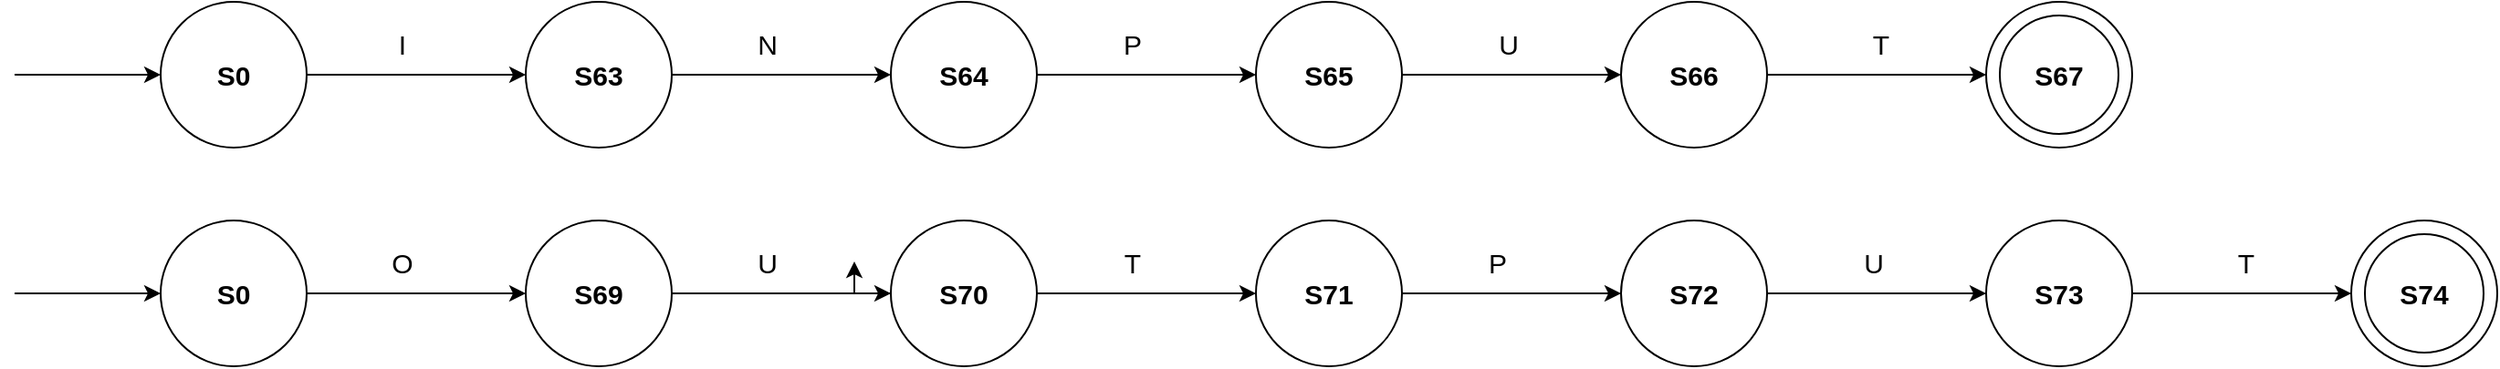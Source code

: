 <mxfile version="23.1.1" type="github">
  <diagram name="Page-1" id="Cdu4vGXCdzg4rgVNtFUz">
    <mxGraphModel dx="2532" dy="955" grid="1" gridSize="10" guides="1" tooltips="1" connect="1" arrows="1" fold="1" page="1" pageScale="1" pageWidth="850" pageHeight="1100" math="0" shadow="0">
      <root>
        <mxCell id="0" />
        <mxCell id="1" parent="0" />
        <mxCell id="pc25XRSb5LT2gWaU4bw4-1" value="" style="ellipse;whiteSpace=wrap;html=1;aspect=fixed;" vertex="1" parent="1">
          <mxGeometry x="200" y="40" width="80" height="80" as="geometry" />
        </mxCell>
        <mxCell id="pc25XRSb5LT2gWaU4bw4-2" value="" style="ellipse;whiteSpace=wrap;html=1;aspect=fixed;" vertex="1" parent="1">
          <mxGeometry y="40" width="80" height="80" as="geometry" />
        </mxCell>
        <mxCell id="pc25XRSb5LT2gWaU4bw4-3" value="" style="endArrow=classic;html=1;rounded=0;entryX=0;entryY=0.5;entryDx=0;entryDy=0;exitX=1;exitY=0.5;exitDx=0;exitDy=0;" edge="1" parent="1" source="pc25XRSb5LT2gWaU4bw4-13">
          <mxGeometry width="50" height="50" relative="1" as="geometry">
            <mxPoint x="-80" y="80" as="sourcePoint" />
            <mxPoint y="80" as="targetPoint" />
          </mxGeometry>
        </mxCell>
        <mxCell id="pc25XRSb5LT2gWaU4bw4-4" value="" style="endArrow=classic;html=1;rounded=0;entryX=0;entryY=0.5;entryDx=0;entryDy=0;exitX=1;exitY=0.5;exitDx=0;exitDy=0;" edge="1" parent="1" source="pc25XRSb5LT2gWaU4bw4-2" target="pc25XRSb5LT2gWaU4bw4-1">
          <mxGeometry width="50" height="50" relative="1" as="geometry">
            <mxPoint x="90" y="110" as="sourcePoint" />
            <mxPoint x="210" y="110" as="targetPoint" />
          </mxGeometry>
        </mxCell>
        <mxCell id="pc25XRSb5LT2gWaU4bw4-5" value="&lt;b style=&quot;font-size: 15px;&quot;&gt;S65&lt;/b&gt;" style="text;html=1;strokeColor=none;fillColor=none;align=center;verticalAlign=middle;whiteSpace=wrap;rounded=0;fontSize=15;" vertex="1" parent="1">
          <mxGeometry x="10" y="65" width="60" height="30" as="geometry" />
        </mxCell>
        <mxCell id="pc25XRSb5LT2gWaU4bw4-6" value="&lt;b&gt;&lt;font style=&quot;font-size: 15px;&quot;&gt;S66&lt;/font&gt;&lt;/b&gt;" style="text;html=1;strokeColor=none;fillColor=none;align=center;verticalAlign=middle;whiteSpace=wrap;rounded=0;" vertex="1" parent="1">
          <mxGeometry x="210" y="65" width="60" height="30" as="geometry" />
        </mxCell>
        <mxCell id="pc25XRSb5LT2gWaU4bw4-7" value="U" style="text;html=1;strokeColor=none;fillColor=none;align=center;verticalAlign=middle;whiteSpace=wrap;rounded=0;fontSize=15;" vertex="1" parent="1">
          <mxGeometry x="86" y="47.5" width="105" height="30" as="geometry" />
        </mxCell>
        <mxCell id="pc25XRSb5LT2gWaU4bw4-8" value="" style="ellipse;whiteSpace=wrap;html=1;aspect=fixed;" vertex="1" parent="1">
          <mxGeometry x="400" y="40" width="80" height="80" as="geometry" />
        </mxCell>
        <mxCell id="pc25XRSb5LT2gWaU4bw4-9" value="" style="ellipse;whiteSpace=wrap;html=1;aspect=fixed;" vertex="1" parent="1">
          <mxGeometry x="407.5" y="47.5" width="65" height="65" as="geometry" />
        </mxCell>
        <mxCell id="pc25XRSb5LT2gWaU4bw4-10" value="" style="endArrow=classic;html=1;rounded=0;entryX=0;entryY=0.5;entryDx=0;entryDy=0;exitX=1;exitY=0.5;exitDx=0;exitDy=0;" edge="1" parent="1" target="pc25XRSb5LT2gWaU4bw4-8">
          <mxGeometry width="50" height="50" relative="1" as="geometry">
            <mxPoint x="280" y="80" as="sourcePoint" />
            <mxPoint x="410" y="110" as="targetPoint" />
          </mxGeometry>
        </mxCell>
        <mxCell id="pc25XRSb5LT2gWaU4bw4-11" value="&lt;b&gt;&lt;font style=&quot;font-size: 15px;&quot;&gt;S67&lt;/font&gt;&lt;/b&gt;" style="text;html=1;strokeColor=none;fillColor=none;align=center;verticalAlign=middle;whiteSpace=wrap;rounded=0;" vertex="1" parent="1">
          <mxGeometry x="410" y="65" width="60" height="30" as="geometry" />
        </mxCell>
        <mxCell id="pc25XRSb5LT2gWaU4bw4-12" value="T" style="text;html=1;strokeColor=none;fillColor=none;align=center;verticalAlign=middle;whiteSpace=wrap;rounded=0;fontSize=15;" vertex="1" parent="1">
          <mxGeometry x="290" y="47.5" width="105" height="30" as="geometry" />
        </mxCell>
        <mxCell id="pc25XRSb5LT2gWaU4bw4-13" value="" style="ellipse;whiteSpace=wrap;html=1;aspect=fixed;" vertex="1" parent="1">
          <mxGeometry x="-200" y="40" width="80" height="80" as="geometry" />
        </mxCell>
        <mxCell id="pc25XRSb5LT2gWaU4bw4-14" value="" style="endArrow=classic;html=1;rounded=0;entryX=0;entryY=0.5;entryDx=0;entryDy=0;" edge="1" parent="1">
          <mxGeometry width="50" height="50" relative="1" as="geometry">
            <mxPoint x="-320" y="80" as="sourcePoint" />
            <mxPoint x="-200" y="80" as="targetPoint" />
          </mxGeometry>
        </mxCell>
        <mxCell id="pc25XRSb5LT2gWaU4bw4-15" value="&lt;b style=&quot;font-size: 15px;&quot;&gt;S64&lt;/b&gt;" style="text;html=1;strokeColor=none;fillColor=none;align=center;verticalAlign=middle;whiteSpace=wrap;rounded=0;fontSize=15;" vertex="1" parent="1">
          <mxGeometry x="-190" y="65" width="60" height="30" as="geometry" />
        </mxCell>
        <mxCell id="pc25XRSb5LT2gWaU4bw4-16" value="P" style="text;html=1;strokeColor=none;fillColor=none;align=center;verticalAlign=middle;whiteSpace=wrap;rounded=0;fontSize=15;" vertex="1" parent="1">
          <mxGeometry x="-120" y="47.5" width="105" height="30" as="geometry" />
        </mxCell>
        <mxCell id="pc25XRSb5LT2gWaU4bw4-29" value="" style="ellipse;whiteSpace=wrap;html=1;aspect=fixed;" vertex="1" parent="1">
          <mxGeometry x="-400" y="40" width="80" height="80" as="geometry" />
        </mxCell>
        <mxCell id="pc25XRSb5LT2gWaU4bw4-31" value="&lt;b style=&quot;font-size: 15px;&quot;&gt;S63&lt;/b&gt;" style="text;html=1;strokeColor=none;fillColor=none;align=center;verticalAlign=middle;whiteSpace=wrap;rounded=0;fontSize=15;" vertex="1" parent="1">
          <mxGeometry x="-390" y="65" width="60" height="30" as="geometry" />
        </mxCell>
        <mxCell id="pc25XRSb5LT2gWaU4bw4-32" value="N" style="text;html=1;strokeColor=none;fillColor=none;align=center;verticalAlign=middle;whiteSpace=wrap;rounded=0;fontSize=15;" vertex="1" parent="1">
          <mxGeometry x="-320" y="47.5" width="105" height="30" as="geometry" />
        </mxCell>
        <mxCell id="pc25XRSb5LT2gWaU4bw4-66" value="" style="endArrow=classic;html=1;rounded=0;entryX=0;entryY=0.5;entryDx=0;entryDy=0;" edge="1" parent="1">
          <mxGeometry width="50" height="50" relative="1" as="geometry">
            <mxPoint x="-520" y="80" as="sourcePoint" />
            <mxPoint x="-400" y="80" as="targetPoint" />
          </mxGeometry>
        </mxCell>
        <mxCell id="pc25XRSb5LT2gWaU4bw4-67" value="" style="ellipse;whiteSpace=wrap;html=1;aspect=fixed;" vertex="1" parent="1">
          <mxGeometry x="-600" y="40" width="80" height="80" as="geometry" />
        </mxCell>
        <mxCell id="pc25XRSb5LT2gWaU4bw4-68" value="" style="endArrow=classic;html=1;rounded=0;entryX=0;entryY=0.5;entryDx=0;entryDy=0;" edge="1" parent="1">
          <mxGeometry width="50" height="50" relative="1" as="geometry">
            <mxPoint x="-680" y="80" as="sourcePoint" />
            <mxPoint x="-600" y="80" as="targetPoint" />
          </mxGeometry>
        </mxCell>
        <mxCell id="pc25XRSb5LT2gWaU4bw4-69" value="&lt;b style=&quot;font-size: 15px;&quot;&gt;S0&lt;/b&gt;" style="text;html=1;strokeColor=none;fillColor=none;align=center;verticalAlign=middle;whiteSpace=wrap;rounded=0;fontSize=15;" vertex="1" parent="1">
          <mxGeometry x="-590" y="65" width="60" height="30" as="geometry" />
        </mxCell>
        <mxCell id="pc25XRSb5LT2gWaU4bw4-70" value="I" style="text;html=1;strokeColor=none;fillColor=none;align=center;verticalAlign=middle;whiteSpace=wrap;rounded=0;fontSize=15;" vertex="1" parent="1">
          <mxGeometry x="-520" y="47.5" width="105" height="30" as="geometry" />
        </mxCell>
        <mxCell id="pc25XRSb5LT2gWaU4bw4-71" value="" style="ellipse;whiteSpace=wrap;html=1;aspect=fixed;" vertex="1" parent="1">
          <mxGeometry x="400" y="160" width="80" height="80" as="geometry" />
        </mxCell>
        <mxCell id="pc25XRSb5LT2gWaU4bw4-72" value="" style="ellipse;whiteSpace=wrap;html=1;aspect=fixed;" vertex="1" parent="1">
          <mxGeometry x="200" y="160" width="80" height="80" as="geometry" />
        </mxCell>
        <mxCell id="pc25XRSb5LT2gWaU4bw4-73" value="" style="endArrow=classic;html=1;rounded=0;entryX=0;entryY=0.5;entryDx=0;entryDy=0;exitX=1;exitY=0.5;exitDx=0;exitDy=0;" edge="1" parent="1" source="pc25XRSb5LT2gWaU4bw4-83">
          <mxGeometry width="50" height="50" relative="1" as="geometry">
            <mxPoint x="120" y="200" as="sourcePoint" />
            <mxPoint x="200" y="200" as="targetPoint" />
          </mxGeometry>
        </mxCell>
        <mxCell id="pc25XRSb5LT2gWaU4bw4-74" value="" style="endArrow=classic;html=1;rounded=0;entryX=0;entryY=0.5;entryDx=0;entryDy=0;exitX=1;exitY=0.5;exitDx=0;exitDy=0;" edge="1" parent="1" source="pc25XRSb5LT2gWaU4bw4-72" target="pc25XRSb5LT2gWaU4bw4-71">
          <mxGeometry width="50" height="50" relative="1" as="geometry">
            <mxPoint x="290" y="230" as="sourcePoint" />
            <mxPoint x="410" y="230" as="targetPoint" />
          </mxGeometry>
        </mxCell>
        <mxCell id="pc25XRSb5LT2gWaU4bw4-75" value="&lt;b style=&quot;font-size: 15px;&quot;&gt;S72&lt;/b&gt;" style="text;html=1;strokeColor=none;fillColor=none;align=center;verticalAlign=middle;whiteSpace=wrap;rounded=0;fontSize=15;" vertex="1" parent="1">
          <mxGeometry x="210" y="185" width="60" height="30" as="geometry" />
        </mxCell>
        <mxCell id="pc25XRSb5LT2gWaU4bw4-76" value="&lt;b&gt;&lt;font style=&quot;font-size: 15px;&quot;&gt;S73&lt;/font&gt;&lt;/b&gt;" style="text;html=1;strokeColor=none;fillColor=none;align=center;verticalAlign=middle;whiteSpace=wrap;rounded=0;" vertex="1" parent="1">
          <mxGeometry x="410" y="185" width="60" height="30" as="geometry" />
        </mxCell>
        <mxCell id="pc25XRSb5LT2gWaU4bw4-77" value="U" style="text;html=1;strokeColor=none;fillColor=none;align=center;verticalAlign=middle;whiteSpace=wrap;rounded=0;fontSize=15;" vertex="1" parent="1">
          <mxGeometry x="286" y="167.5" width="105" height="30" as="geometry" />
        </mxCell>
        <mxCell id="pc25XRSb5LT2gWaU4bw4-78" value="" style="ellipse;whiteSpace=wrap;html=1;aspect=fixed;" vertex="1" parent="1">
          <mxGeometry x="600" y="160" width="80" height="80" as="geometry" />
        </mxCell>
        <mxCell id="pc25XRSb5LT2gWaU4bw4-79" value="" style="ellipse;whiteSpace=wrap;html=1;aspect=fixed;" vertex="1" parent="1">
          <mxGeometry x="607.5" y="167.5" width="65" height="65" as="geometry" />
        </mxCell>
        <mxCell id="pc25XRSb5LT2gWaU4bw4-80" value="" style="endArrow=classic;html=1;rounded=0;entryX=0;entryY=0.5;entryDx=0;entryDy=0;exitX=1;exitY=0.5;exitDx=0;exitDy=0;" edge="1" parent="1" target="pc25XRSb5LT2gWaU4bw4-78">
          <mxGeometry width="50" height="50" relative="1" as="geometry">
            <mxPoint x="480" y="200" as="sourcePoint" />
            <mxPoint x="610" y="230" as="targetPoint" />
          </mxGeometry>
        </mxCell>
        <mxCell id="pc25XRSb5LT2gWaU4bw4-81" value="&lt;b&gt;&lt;font style=&quot;font-size: 15px;&quot;&gt;S74&lt;/font&gt;&lt;/b&gt;" style="text;html=1;strokeColor=none;fillColor=none;align=center;verticalAlign=middle;whiteSpace=wrap;rounded=0;" vertex="1" parent="1">
          <mxGeometry x="610" y="185" width="60" height="30" as="geometry" />
        </mxCell>
        <mxCell id="pc25XRSb5LT2gWaU4bw4-82" value="T" style="text;html=1;strokeColor=none;fillColor=none;align=center;verticalAlign=middle;whiteSpace=wrap;rounded=0;fontSize=15;" vertex="1" parent="1">
          <mxGeometry x="490" y="167.5" width="105" height="30" as="geometry" />
        </mxCell>
        <mxCell id="pc25XRSb5LT2gWaU4bw4-83" value="" style="ellipse;whiteSpace=wrap;html=1;aspect=fixed;" vertex="1" parent="1">
          <mxGeometry y="160" width="80" height="80" as="geometry" />
        </mxCell>
        <mxCell id="pc25XRSb5LT2gWaU4bw4-84" value="" style="endArrow=classic;html=1;rounded=0;entryX=0;entryY=0.5;entryDx=0;entryDy=0;" edge="1" parent="1">
          <mxGeometry width="50" height="50" relative="1" as="geometry">
            <mxPoint x="-120" y="200" as="sourcePoint" />
            <mxPoint y="200" as="targetPoint" />
          </mxGeometry>
        </mxCell>
        <mxCell id="pc25XRSb5LT2gWaU4bw4-85" value="&lt;b style=&quot;font-size: 15px;&quot;&gt;S71&lt;/b&gt;" style="text;html=1;strokeColor=none;fillColor=none;align=center;verticalAlign=middle;whiteSpace=wrap;rounded=0;fontSize=15;" vertex="1" parent="1">
          <mxGeometry x="10" y="185" width="60" height="30" as="geometry" />
        </mxCell>
        <mxCell id="pc25XRSb5LT2gWaU4bw4-86" value="P" style="text;html=1;strokeColor=none;fillColor=none;align=center;verticalAlign=middle;whiteSpace=wrap;rounded=0;fontSize=15;" vertex="1" parent="1">
          <mxGeometry x="80" y="167.5" width="105" height="30" as="geometry" />
        </mxCell>
        <mxCell id="pc25XRSb5LT2gWaU4bw4-100" value="" style="edgeStyle=orthogonalEdgeStyle;rounded=0;orthogonalLoop=1;jettySize=auto;html=1;" edge="1" parent="1" source="pc25XRSb5LT2gWaU4bw4-87" target="pc25XRSb5LT2gWaU4bw4-94">
          <mxGeometry relative="1" as="geometry" />
        </mxCell>
        <mxCell id="pc25XRSb5LT2gWaU4bw4-87" value="" style="ellipse;whiteSpace=wrap;html=1;aspect=fixed;" vertex="1" parent="1">
          <mxGeometry x="-200" y="160" width="80" height="80" as="geometry" />
        </mxCell>
        <mxCell id="pc25XRSb5LT2gWaU4bw4-88" value="&lt;b style=&quot;font-size: 15px;&quot;&gt;S70&lt;/b&gt;" style="text;html=1;strokeColor=none;fillColor=none;align=center;verticalAlign=middle;whiteSpace=wrap;rounded=0;fontSize=15;" vertex="1" parent="1">
          <mxGeometry x="-190" y="185" width="60" height="30" as="geometry" />
        </mxCell>
        <mxCell id="pc25XRSb5LT2gWaU4bw4-89" value="T" style="text;html=1;strokeColor=none;fillColor=none;align=center;verticalAlign=middle;whiteSpace=wrap;rounded=0;fontSize=15;" vertex="1" parent="1">
          <mxGeometry x="-120" y="167.5" width="105" height="30" as="geometry" />
        </mxCell>
        <mxCell id="pc25XRSb5LT2gWaU4bw4-90" value="" style="endArrow=classic;html=1;rounded=0;entryX=0;entryY=0.5;entryDx=0;entryDy=0;" edge="1" parent="1">
          <mxGeometry width="50" height="50" relative="1" as="geometry">
            <mxPoint x="-320" y="200" as="sourcePoint" />
            <mxPoint x="-200" y="200" as="targetPoint" />
          </mxGeometry>
        </mxCell>
        <mxCell id="pc25XRSb5LT2gWaU4bw4-91" value="" style="ellipse;whiteSpace=wrap;html=1;aspect=fixed;" vertex="1" parent="1">
          <mxGeometry x="-400" y="160" width="80" height="80" as="geometry" />
        </mxCell>
        <mxCell id="pc25XRSb5LT2gWaU4bw4-93" value="&lt;b style=&quot;font-size: 15px;&quot;&gt;S69&lt;/b&gt;" style="text;html=1;strokeColor=none;fillColor=none;align=center;verticalAlign=middle;whiteSpace=wrap;rounded=0;fontSize=15;" vertex="1" parent="1">
          <mxGeometry x="-390" y="185" width="60" height="30" as="geometry" />
        </mxCell>
        <mxCell id="pc25XRSb5LT2gWaU4bw4-94" value="U" style="text;html=1;strokeColor=none;fillColor=none;align=center;verticalAlign=middle;whiteSpace=wrap;rounded=0;fontSize=15;" vertex="1" parent="1">
          <mxGeometry x="-320" y="167.5" width="105" height="30" as="geometry" />
        </mxCell>
        <mxCell id="pc25XRSb5LT2gWaU4bw4-95" value="" style="endArrow=classic;html=1;rounded=0;entryX=0;entryY=0.5;entryDx=0;entryDy=0;" edge="1" parent="1">
          <mxGeometry width="50" height="50" relative="1" as="geometry">
            <mxPoint x="-520" y="200" as="sourcePoint" />
            <mxPoint x="-400" y="200" as="targetPoint" />
          </mxGeometry>
        </mxCell>
        <mxCell id="pc25XRSb5LT2gWaU4bw4-96" value="" style="ellipse;whiteSpace=wrap;html=1;aspect=fixed;" vertex="1" parent="1">
          <mxGeometry x="-600" y="160" width="80" height="80" as="geometry" />
        </mxCell>
        <mxCell id="pc25XRSb5LT2gWaU4bw4-97" value="" style="endArrow=classic;html=1;rounded=0;entryX=0;entryY=0.5;entryDx=0;entryDy=0;" edge="1" parent="1">
          <mxGeometry width="50" height="50" relative="1" as="geometry">
            <mxPoint x="-680" y="200" as="sourcePoint" />
            <mxPoint x="-600" y="200" as="targetPoint" />
          </mxGeometry>
        </mxCell>
        <mxCell id="pc25XRSb5LT2gWaU4bw4-98" value="&lt;b style=&quot;font-size: 15px;&quot;&gt;S0&lt;/b&gt;" style="text;html=1;strokeColor=none;fillColor=none;align=center;verticalAlign=middle;whiteSpace=wrap;rounded=0;fontSize=15;" vertex="1" parent="1">
          <mxGeometry x="-590" y="185" width="60" height="30" as="geometry" />
        </mxCell>
        <mxCell id="pc25XRSb5LT2gWaU4bw4-99" value="O" style="text;html=1;strokeColor=none;fillColor=none;align=center;verticalAlign=middle;whiteSpace=wrap;rounded=0;fontSize=15;" vertex="1" parent="1">
          <mxGeometry x="-520" y="167.5" width="105" height="30" as="geometry" />
        </mxCell>
      </root>
    </mxGraphModel>
  </diagram>
</mxfile>

